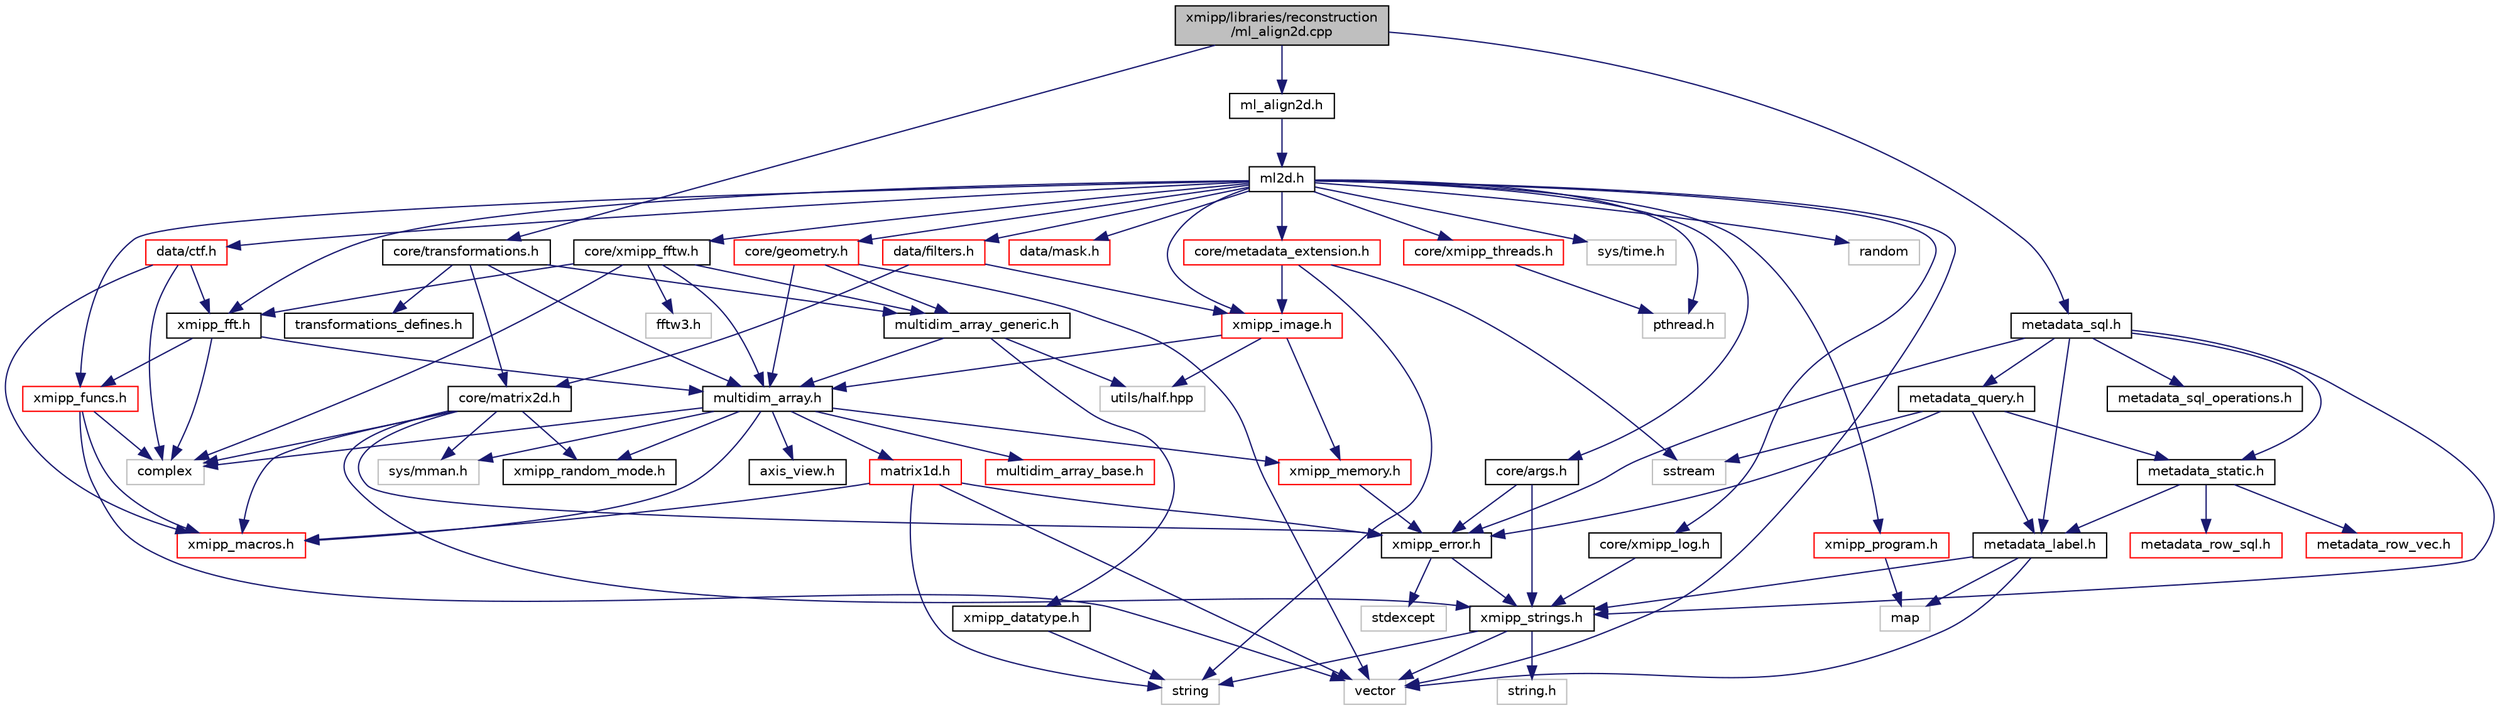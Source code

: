 digraph "xmipp/libraries/reconstruction/ml_align2d.cpp"
{
  edge [fontname="Helvetica",fontsize="10",labelfontname="Helvetica",labelfontsize="10"];
  node [fontname="Helvetica",fontsize="10",shape=record];
  Node0 [label="xmipp/libraries/reconstruction\l/ml_align2d.cpp",height=0.2,width=0.4,color="black", fillcolor="grey75", style="filled", fontcolor="black"];
  Node0 -> Node1 [color="midnightblue",fontsize="10",style="solid",fontname="Helvetica"];
  Node1 [label="ml_align2d.h",height=0.2,width=0.4,color="black", fillcolor="white", style="filled",URL="$ml__align2d_8h.html"];
  Node1 -> Node2 [color="midnightblue",fontsize="10",style="solid",fontname="Helvetica"];
  Node2 [label="ml2d.h",height=0.2,width=0.4,color="black", fillcolor="white", style="filled",URL="$ml2d_8h.html"];
  Node2 -> Node3 [color="midnightblue",fontsize="10",style="solid",fontname="Helvetica"];
  Node3 [label="sys/time.h",height=0.2,width=0.4,color="grey75", fillcolor="white", style="filled"];
  Node2 -> Node4 [color="midnightblue",fontsize="10",style="solid",fontname="Helvetica"];
  Node4 [label="pthread.h",height=0.2,width=0.4,color="grey75", fillcolor="white", style="filled"];
  Node2 -> Node5 [color="midnightblue",fontsize="10",style="solid",fontname="Helvetica"];
  Node5 [label="random",height=0.2,width=0.4,color="grey75", fillcolor="white", style="filled"];
  Node2 -> Node6 [color="midnightblue",fontsize="10",style="solid",fontname="Helvetica"];
  Node6 [label="vector",height=0.2,width=0.4,color="grey75", fillcolor="white", style="filled"];
  Node2 -> Node7 [color="midnightblue",fontsize="10",style="solid",fontname="Helvetica"];
  Node7 [label="core/xmipp_fftw.h",height=0.2,width=0.4,color="black", fillcolor="white", style="filled",URL="$xmipp__fftw_8h.html"];
  Node7 -> Node8 [color="midnightblue",fontsize="10",style="solid",fontname="Helvetica"];
  Node8 [label="complex",height=0.2,width=0.4,color="grey75", fillcolor="white", style="filled"];
  Node7 -> Node9 [color="midnightblue",fontsize="10",style="solid",fontname="Helvetica"];
  Node9 [label="fftw3.h",height=0.2,width=0.4,color="grey75", fillcolor="white", style="filled"];
  Node7 -> Node10 [color="midnightblue",fontsize="10",style="solid",fontname="Helvetica"];
  Node10 [label="multidim_array.h",height=0.2,width=0.4,color="black", fillcolor="white", style="filled",URL="$multidim__array_8h.html"];
  Node10 -> Node11 [color="midnightblue",fontsize="10",style="solid",fontname="Helvetica"];
  Node11 [label="xmipp_macros.h",height=0.2,width=0.4,color="red", fillcolor="white", style="filled",URL="$xmipp__macros_8h.html"];
  Node10 -> Node14 [color="midnightblue",fontsize="10",style="solid",fontname="Helvetica"];
  Node14 [label="sys/mman.h",height=0.2,width=0.4,color="grey75", fillcolor="white", style="filled"];
  Node10 -> Node8 [color="midnightblue",fontsize="10",style="solid",fontname="Helvetica"];
  Node10 -> Node15 [color="midnightblue",fontsize="10",style="solid",fontname="Helvetica"];
  Node15 [label="matrix1d.h",height=0.2,width=0.4,color="red", fillcolor="white", style="filled",URL="$matrix1d_8h.html"];
  Node15 -> Node17 [color="midnightblue",fontsize="10",style="solid",fontname="Helvetica"];
  Node17 [label="string",height=0.2,width=0.4,color="grey75", fillcolor="white", style="filled"];
  Node15 -> Node6 [color="midnightblue",fontsize="10",style="solid",fontname="Helvetica"];
  Node15 -> Node18 [color="midnightblue",fontsize="10",style="solid",fontname="Helvetica"];
  Node18 [label="xmipp_error.h",height=0.2,width=0.4,color="black", fillcolor="white", style="filled",URL="$xmipp__error_8h.html"];
  Node18 -> Node19 [color="midnightblue",fontsize="10",style="solid",fontname="Helvetica"];
  Node19 [label="stdexcept",height=0.2,width=0.4,color="grey75", fillcolor="white", style="filled"];
  Node18 -> Node20 [color="midnightblue",fontsize="10",style="solid",fontname="Helvetica"];
  Node20 [label="xmipp_strings.h",height=0.2,width=0.4,color="black", fillcolor="white", style="filled",URL="$xmipp__strings_8h.html"];
  Node20 -> Node6 [color="midnightblue",fontsize="10",style="solid",fontname="Helvetica"];
  Node20 -> Node17 [color="midnightblue",fontsize="10",style="solid",fontname="Helvetica"];
  Node20 -> Node21 [color="midnightblue",fontsize="10",style="solid",fontname="Helvetica"];
  Node21 [label="string.h",height=0.2,width=0.4,color="grey75", fillcolor="white", style="filled"];
  Node15 -> Node11 [color="midnightblue",fontsize="10",style="solid",fontname="Helvetica"];
  Node10 -> Node22 [color="midnightblue",fontsize="10",style="solid",fontname="Helvetica"];
  Node22 [label="xmipp_random_mode.h",height=0.2,width=0.4,color="black", fillcolor="white", style="filled",URL="$xmipp__random__mode_8h.html"];
  Node10 -> Node23 [color="midnightblue",fontsize="10",style="solid",fontname="Helvetica"];
  Node23 [label="multidim_array_base.h",height=0.2,width=0.4,color="red", fillcolor="white", style="filled",URL="$multidim__array__base_8h.html"];
  Node10 -> Node27 [color="midnightblue",fontsize="10",style="solid",fontname="Helvetica"];
  Node27 [label="xmipp_memory.h",height=0.2,width=0.4,color="red", fillcolor="white", style="filled",URL="$xmipp__memory_8h.html"];
  Node27 -> Node18 [color="midnightblue",fontsize="10",style="solid",fontname="Helvetica"];
  Node10 -> Node29 [color="midnightblue",fontsize="10",style="solid",fontname="Helvetica"];
  Node29 [label="axis_view.h",height=0.2,width=0.4,color="black", fillcolor="white", style="filled",URL="$axis__view_8h.html"];
  Node7 -> Node30 [color="midnightblue",fontsize="10",style="solid",fontname="Helvetica"];
  Node30 [label="multidim_array_generic.h",height=0.2,width=0.4,color="black", fillcolor="white", style="filled",URL="$multidim__array__generic_8h.html"];
  Node30 -> Node31 [color="midnightblue",fontsize="10",style="solid",fontname="Helvetica"];
  Node31 [label="xmipp_datatype.h",height=0.2,width=0.4,color="black", fillcolor="white", style="filled",URL="$xmipp__datatype_8h.html"];
  Node31 -> Node17 [color="midnightblue",fontsize="10",style="solid",fontname="Helvetica"];
  Node30 -> Node10 [color="midnightblue",fontsize="10",style="solid",fontname="Helvetica"];
  Node30 -> Node32 [color="midnightblue",fontsize="10",style="solid",fontname="Helvetica"];
  Node32 [label="utils/half.hpp",height=0.2,width=0.4,color="grey75", fillcolor="white", style="filled"];
  Node7 -> Node33 [color="midnightblue",fontsize="10",style="solid",fontname="Helvetica"];
  Node33 [label="xmipp_fft.h",height=0.2,width=0.4,color="black", fillcolor="white", style="filled",URL="$xmipp__fft_8h.html"];
  Node33 -> Node8 [color="midnightblue",fontsize="10",style="solid",fontname="Helvetica"];
  Node33 -> Node10 [color="midnightblue",fontsize="10",style="solid",fontname="Helvetica"];
  Node33 -> Node34 [color="midnightblue",fontsize="10",style="solid",fontname="Helvetica"];
  Node34 [label="xmipp_funcs.h",height=0.2,width=0.4,color="red", fillcolor="white", style="filled",URL="$xmipp__funcs_8h.html"];
  Node34 -> Node8 [color="midnightblue",fontsize="10",style="solid",fontname="Helvetica"];
  Node34 -> Node11 [color="midnightblue",fontsize="10",style="solid",fontname="Helvetica"];
  Node34 -> Node6 [color="midnightblue",fontsize="10",style="solid",fontname="Helvetica"];
  Node2 -> Node33 [color="midnightblue",fontsize="10",style="solid",fontname="Helvetica"];
  Node2 -> Node37 [color="midnightblue",fontsize="10",style="solid",fontname="Helvetica"];
  Node37 [label="core/args.h",height=0.2,width=0.4,color="black", fillcolor="white", style="filled",URL="$args_8h.html"];
  Node37 -> Node20 [color="midnightblue",fontsize="10",style="solid",fontname="Helvetica"];
  Node37 -> Node18 [color="midnightblue",fontsize="10",style="solid",fontname="Helvetica"];
  Node2 -> Node34 [color="midnightblue",fontsize="10",style="solid",fontname="Helvetica"];
  Node2 -> Node38 [color="midnightblue",fontsize="10",style="solid",fontname="Helvetica"];
  Node38 [label="core/metadata_extension.h",height=0.2,width=0.4,color="red", fillcolor="white", style="filled",URL="$metadata__extension_8h.html"];
  Node38 -> Node41 [color="midnightblue",fontsize="10",style="solid",fontname="Helvetica"];
  Node41 [label="xmipp_image.h",height=0.2,width=0.4,color="red", fillcolor="white", style="filled",URL="$xmipp__image_8h.html"];
  Node41 -> Node10 [color="midnightblue",fontsize="10",style="solid",fontname="Helvetica"];
  Node41 -> Node27 [color="midnightblue",fontsize="10",style="solid",fontname="Helvetica"];
  Node41 -> Node32 [color="midnightblue",fontsize="10",style="solid",fontname="Helvetica"];
  Node38 -> Node80 [color="midnightblue",fontsize="10",style="solid",fontname="Helvetica"];
  Node80 [label="sstream",height=0.2,width=0.4,color="grey75", fillcolor="white", style="filled"];
  Node38 -> Node17 [color="midnightblue",fontsize="10",style="solid",fontname="Helvetica"];
  Node2 -> Node41 [color="midnightblue",fontsize="10",style="solid",fontname="Helvetica"];
  Node2 -> Node91 [color="midnightblue",fontsize="10",style="solid",fontname="Helvetica"];
  Node91 [label="core/geometry.h",height=0.2,width=0.4,color="red", fillcolor="white", style="filled",URL="$geometry_8h.html"];
  Node91 -> Node10 [color="midnightblue",fontsize="10",style="solid",fontname="Helvetica"];
  Node91 -> Node30 [color="midnightblue",fontsize="10",style="solid",fontname="Helvetica"];
  Node91 -> Node6 [color="midnightblue",fontsize="10",style="solid",fontname="Helvetica"];
  Node2 -> Node92 [color="midnightblue",fontsize="10",style="solid",fontname="Helvetica"];
  Node92 [label="data/filters.h",height=0.2,width=0.4,color="red", fillcolor="white", style="filled",URL="$filters_8h.html"];
  Node92 -> Node41 [color="midnightblue",fontsize="10",style="solid",fontname="Helvetica"];
  Node92 -> Node93 [color="midnightblue",fontsize="10",style="solid",fontname="Helvetica"];
  Node93 [label="core/matrix2d.h",height=0.2,width=0.4,color="black", fillcolor="white", style="filled",URL="$matrix2d_8h.html"];
  Node93 -> Node8 [color="midnightblue",fontsize="10",style="solid",fontname="Helvetica"];
  Node93 -> Node22 [color="midnightblue",fontsize="10",style="solid",fontname="Helvetica"];
  Node93 -> Node11 [color="midnightblue",fontsize="10",style="solid",fontname="Helvetica"];
  Node93 -> Node18 [color="midnightblue",fontsize="10",style="solid",fontname="Helvetica"];
  Node93 -> Node20 [color="midnightblue",fontsize="10",style="solid",fontname="Helvetica"];
  Node93 -> Node14 [color="midnightblue",fontsize="10",style="solid",fontname="Helvetica"];
  Node2 -> Node97 [color="midnightblue",fontsize="10",style="solid",fontname="Helvetica"];
  Node97 [label="data/mask.h",height=0.2,width=0.4,color="red", fillcolor="white", style="filled",URL="$mask_8h.html"];
  Node2 -> Node104 [color="midnightblue",fontsize="10",style="solid",fontname="Helvetica"];
  Node104 [label="data/ctf.h",height=0.2,width=0.4,color="red", fillcolor="white", style="filled",URL="$ctf_8h.html"];
  Node104 -> Node8 [color="midnightblue",fontsize="10",style="solid",fontname="Helvetica"];
  Node104 -> Node33 [color="midnightblue",fontsize="10",style="solid",fontname="Helvetica"];
  Node104 -> Node11 [color="midnightblue",fontsize="10",style="solid",fontname="Helvetica"];
  Node2 -> Node108 [color="midnightblue",fontsize="10",style="solid",fontname="Helvetica"];
  Node108 [label="core/xmipp_threads.h",height=0.2,width=0.4,color="red", fillcolor="white", style="filled",URL="$xmipp__threads_8h.html"];
  Node108 -> Node4 [color="midnightblue",fontsize="10",style="solid",fontname="Helvetica"];
  Node2 -> Node102 [color="midnightblue",fontsize="10",style="solid",fontname="Helvetica"];
  Node102 [label="xmipp_program.h",height=0.2,width=0.4,color="red", fillcolor="white", style="filled",URL="$xmipp__program_8h.html"];
  Node102 -> Node49 [color="midnightblue",fontsize="10",style="solid",fontname="Helvetica"];
  Node49 [label="map",height=0.2,width=0.4,color="grey75", fillcolor="white", style="filled"];
  Node2 -> Node110 [color="midnightblue",fontsize="10",style="solid",fontname="Helvetica"];
  Node110 [label="core/xmipp_log.h",height=0.2,width=0.4,color="black", fillcolor="white", style="filled",URL="$xmipp__log_8h.html"];
  Node110 -> Node20 [color="midnightblue",fontsize="10",style="solid",fontname="Helvetica"];
  Node0 -> Node86 [color="midnightblue",fontsize="10",style="solid",fontname="Helvetica"];
  Node86 [label="metadata_sql.h",height=0.2,width=0.4,color="black", fillcolor="white", style="filled",URL="$metadata__sql_8h.html"];
  Node86 -> Node20 [color="midnightblue",fontsize="10",style="solid",fontname="Helvetica"];
  Node86 -> Node48 [color="midnightblue",fontsize="10",style="solid",fontname="Helvetica"];
  Node48 [label="metadata_label.h",height=0.2,width=0.4,color="black", fillcolor="white", style="filled",URL="$metadata__label_8h.html"];
  Node48 -> Node49 [color="midnightblue",fontsize="10",style="solid",fontname="Helvetica"];
  Node48 -> Node20 [color="midnightblue",fontsize="10",style="solid",fontname="Helvetica"];
  Node48 -> Node6 [color="midnightblue",fontsize="10",style="solid",fontname="Helvetica"];
  Node86 -> Node18 [color="midnightblue",fontsize="10",style="solid",fontname="Helvetica"];
  Node86 -> Node87 [color="midnightblue",fontsize="10",style="solid",fontname="Helvetica"];
  Node87 [label="metadata_sql_operations.h",height=0.2,width=0.4,color="black", fillcolor="white", style="filled",URL="$metadata__sql__operations_8h.html"];
  Node86 -> Node77 [color="midnightblue",fontsize="10",style="solid",fontname="Helvetica"];
  Node77 [label="metadata_static.h",height=0.2,width=0.4,color="black", fillcolor="white", style="filled",URL="$metadata__static_8h.html"];
  Node77 -> Node48 [color="midnightblue",fontsize="10",style="solid",fontname="Helvetica"];
  Node77 -> Node78 [color="midnightblue",fontsize="10",style="solid",fontname="Helvetica"];
  Node78 [label="metadata_row_sql.h",height=0.2,width=0.4,color="red", fillcolor="white", style="filled",URL="$metadata__row__sql_8h.html"];
  Node77 -> Node46 [color="midnightblue",fontsize="10",style="solid",fontname="Helvetica"];
  Node46 [label="metadata_row_vec.h",height=0.2,width=0.4,color="red", fillcolor="white", style="filled",URL="$metadata__row__vec_8h.html"];
  Node86 -> Node79 [color="midnightblue",fontsize="10",style="solid",fontname="Helvetica"];
  Node79 [label="metadata_query.h",height=0.2,width=0.4,color="black", fillcolor="white", style="filled",URL="$metadata__query_8h.html"];
  Node79 -> Node80 [color="midnightblue",fontsize="10",style="solid",fontname="Helvetica"];
  Node79 -> Node48 [color="midnightblue",fontsize="10",style="solid",fontname="Helvetica"];
  Node79 -> Node18 [color="midnightblue",fontsize="10",style="solid",fontname="Helvetica"];
  Node79 -> Node77 [color="midnightblue",fontsize="10",style="solid",fontname="Helvetica"];
  Node0 -> Node111 [color="midnightblue",fontsize="10",style="solid",fontname="Helvetica"];
  Node111 [label="core/transformations.h",height=0.2,width=0.4,color="black", fillcolor="white", style="filled",URL="$transformations_8h.html"];
  Node111 -> Node93 [color="midnightblue",fontsize="10",style="solid",fontname="Helvetica"];
  Node111 -> Node10 [color="midnightblue",fontsize="10",style="solid",fontname="Helvetica"];
  Node111 -> Node30 [color="midnightblue",fontsize="10",style="solid",fontname="Helvetica"];
  Node111 -> Node53 [color="midnightblue",fontsize="10",style="solid",fontname="Helvetica"];
  Node53 [label="transformations_defines.h",height=0.2,width=0.4,color="black", fillcolor="white", style="filled",URL="$transformations__defines_8h.html"];
}
